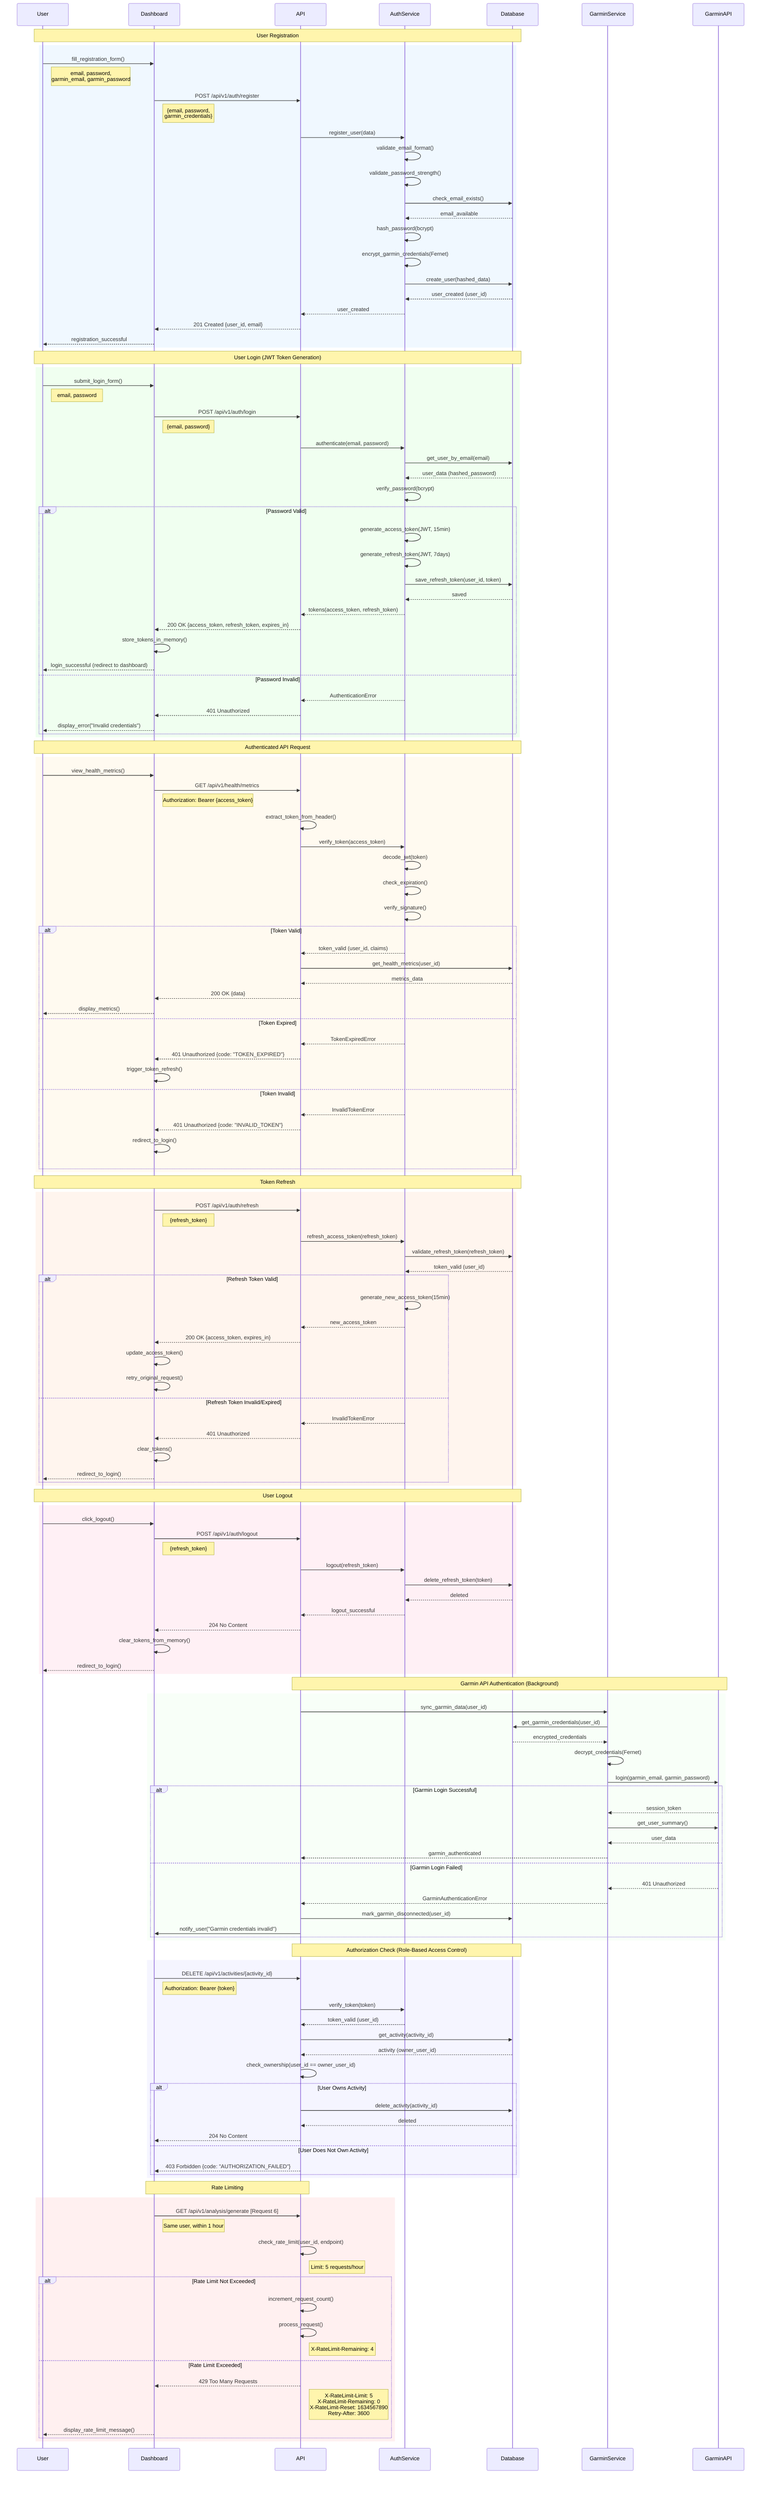 %% Authentication and Authorization Flow Diagram
%% Shows JWT-based authentication flow

sequenceDiagram
    participant User
    participant Dashboard
    participant API
    participant AuthService
    participant Database
    participant GarminService
    participant GarminAPI

    %% ========================================
    %% User Registration Flow
    %% ========================================
    Note over User,Database: User Registration

    rect rgb(240, 248, 255)
        User->>Dashboard: fill_registration_form()
        Note right of User: email, password,<br/>garmin_email, garmin_password

        Dashboard->>API: POST /api/v1/auth/register
        Note right of Dashboard: {email, password,<br/>garmin_credentials}

        API->>AuthService: register_user(data)

        AuthService->>AuthService: validate_email_format()
        AuthService->>AuthService: validate_password_strength()

        AuthService->>Database: check_email_exists()
        Database-->>AuthService: email_available

        AuthService->>AuthService: hash_password(bcrypt)
        AuthService->>AuthService: encrypt_garmin_credentials(Fernet)

        AuthService->>Database: create_user(hashed_data)
        Database-->>AuthService: user_created (user_id)

        AuthService-->>API: user_created
        API-->>Dashboard: 201 Created {user_id, email}
        Dashboard-->>User: registration_successful
    end

    %% ========================================
    %% User Login Flow
    %% ========================================
    Note over User,Database: User Login (JWT Token Generation)

    rect rgb(240, 255, 240)
        User->>Dashboard: submit_login_form()
        Note right of User: email, password

        Dashboard->>API: POST /api/v1/auth/login
        Note right of Dashboard: {email, password}

        API->>AuthService: authenticate(email, password)

        AuthService->>Database: get_user_by_email(email)
        Database-->>AuthService: user_data (hashed_password)

        AuthService->>AuthService: verify_password(bcrypt)

        alt Password Valid
            AuthService->>AuthService: generate_access_token(JWT, 15min)
            AuthService->>AuthService: generate_refresh_token(JWT, 7days)

            AuthService->>Database: save_refresh_token(user_id, token)
            Database-->>AuthService: saved

            AuthService-->>API: tokens(access_token, refresh_token)
            API-->>Dashboard: 200 OK {access_token, refresh_token, expires_in}

            Dashboard->>Dashboard: store_tokens_in_memory()
            Dashboard-->>User: login_successful (redirect to dashboard)
        else Password Invalid
            AuthService-->>API: AuthenticationError
            API-->>Dashboard: 401 Unauthorized
            Dashboard-->>User: display_error("Invalid credentials")
        end
    end

    %% ========================================
    %% Authenticated API Request Flow
    %% ========================================
    Note over User,Database: Authenticated API Request

    rect rgb(255, 250, 240)
        User->>Dashboard: view_health_metrics()
        Dashboard->>API: GET /api/v1/health/metrics
        Note right of Dashboard: Authorization: Bearer {access_token}

        API->>API: extract_token_from_header()
        API->>AuthService: verify_token(access_token)

        AuthService->>AuthService: decode_jwt(token)
        AuthService->>AuthService: check_expiration()
        AuthService->>AuthService: verify_signature()

        alt Token Valid
            AuthService-->>API: token_valid (user_id, claims)

            API->>Database: get_health_metrics(user_id)
            Database-->>API: metrics_data

            API-->>Dashboard: 200 OK {data}
            Dashboard-->>User: display_metrics()
        else Token Expired
            AuthService-->>API: TokenExpiredError
            API-->>Dashboard: 401 Unauthorized {code: "TOKEN_EXPIRED"}
            Dashboard->>Dashboard: trigger_token_refresh()
        else Token Invalid
            AuthService-->>API: InvalidTokenError
            API-->>Dashboard: 401 Unauthorized {code: "INVALID_TOKEN"}
            Dashboard->>Dashboard: redirect_to_login()
        end
    end

    %% ========================================
    %% Token Refresh Flow
    %% ========================================
    Note over User,Database: Token Refresh

    rect rgb(255, 245, 238)
        Dashboard->>API: POST /api/v1/auth/refresh
        Note right of Dashboard: {refresh_token}

        API->>AuthService: refresh_access_token(refresh_token)

        AuthService->>Database: validate_refresh_token(refresh_token)
        Database-->>AuthService: token_valid (user_id)

        alt Refresh Token Valid
            AuthService->>AuthService: generate_new_access_token(15min)

            AuthService-->>API: new_access_token
            API-->>Dashboard: 200 OK {access_token, expires_in}

            Dashboard->>Dashboard: update_access_token()
            Dashboard->>Dashboard: retry_original_request()
        else Refresh Token Invalid/Expired
            AuthService-->>API: InvalidTokenError
            API-->>Dashboard: 401 Unauthorized
            Dashboard->>Dashboard: clear_tokens()
            Dashboard-->>User: redirect_to_login()
        end
    end

    %% ========================================
    %% User Logout Flow
    %% ========================================
    Note over User,Database: User Logout

    rect rgb(255, 240, 245)
        User->>Dashboard: click_logout()
        Dashboard->>API: POST /api/v1/auth/logout
        Note right of Dashboard: {refresh_token}

        API->>AuthService: logout(refresh_token)

        AuthService->>Database: delete_refresh_token(token)
        Database-->>AuthService: deleted

        AuthService-->>API: logout_successful
        API-->>Dashboard: 204 No Content

        Dashboard->>Dashboard: clear_tokens_from_memory()
        Dashboard-->>User: redirect_to_login()
    end

    %% ========================================
    %% Garmin Authentication Flow
    %% ========================================
    Note over API,GarminAPI: Garmin API Authentication (Background)

    rect rgb(248, 255, 248)
        API->>GarminService: sync_garmin_data(user_id)

        GarminService->>Database: get_garmin_credentials(user_id)
        Database-->>GarminService: encrypted_credentials

        GarminService->>GarminService: decrypt_credentials(Fernet)

        GarminService->>GarminAPI: login(garmin_email, garmin_password)

        alt Garmin Login Successful
            GarminAPI-->>GarminService: session_token

            GarminService->>GarminAPI: get_user_summary()
            GarminAPI-->>GarminService: user_data

            GarminService-->>API: garmin_authenticated
        else Garmin Login Failed
            GarminAPI-->>GarminService: 401 Unauthorized

            GarminService-->>API: GarminAuthenticationError
            API->>Database: mark_garmin_disconnected(user_id)

            API->>Dashboard: notify_user("Garmin credentials invalid")
        end
    end

    %% ========================================
    %% Authorization Check (Future: RBAC)
    %% ========================================
    Note over API,Database: Authorization Check (Role-Based Access Control)

    rect rgb(245, 245, 255)
        Dashboard->>API: DELETE /api/v1/activities/{activity_id}
        Note right of Dashboard: Authorization: Bearer {token}

        API->>AuthService: verify_token(token)
        AuthService-->>API: token_valid (user_id)

        API->>Database: get_activity(activity_id)
        Database-->>API: activity (owner_user_id)

        API->>API: check_ownership(user_id == owner_user_id)

        alt User Owns Activity
            API->>Database: delete_activity(activity_id)
            Database-->>API: deleted
            API-->>Dashboard: 204 No Content
        else User Does Not Own Activity
            API-->>Dashboard: 403 Forbidden {code: "AUTHORIZATION_FAILED"}
        end
    end

    %% ========================================
    %% Rate Limiting Flow
    %% ========================================
    Note over API,Dashboard: Rate Limiting

    rect rgb(255, 240, 240)
        Dashboard->>API: GET /api/v1/analysis/generate [Request 6]
        Note right of Dashboard: Same user, within 1 hour

        API->>API: check_rate_limit(user_id, endpoint)
        Note right of API: Limit: 5 requests/hour

        alt Rate Limit Not Exceeded
            API->>API: increment_request_count()
            API->>API: process_request()
            Note right of API: X-RateLimit-Remaining: 4
        else Rate Limit Exceeded
            API-->>Dashboard: 429 Too Many Requests
            Note right of API: X-RateLimit-Limit: 5<br/>X-RateLimit-Remaining: 0<br/>X-RateLimit-Reset: 1634567890<br/>Retry-After: 3600

            Dashboard-->>User: display_rate_limit_message()
        end
    end